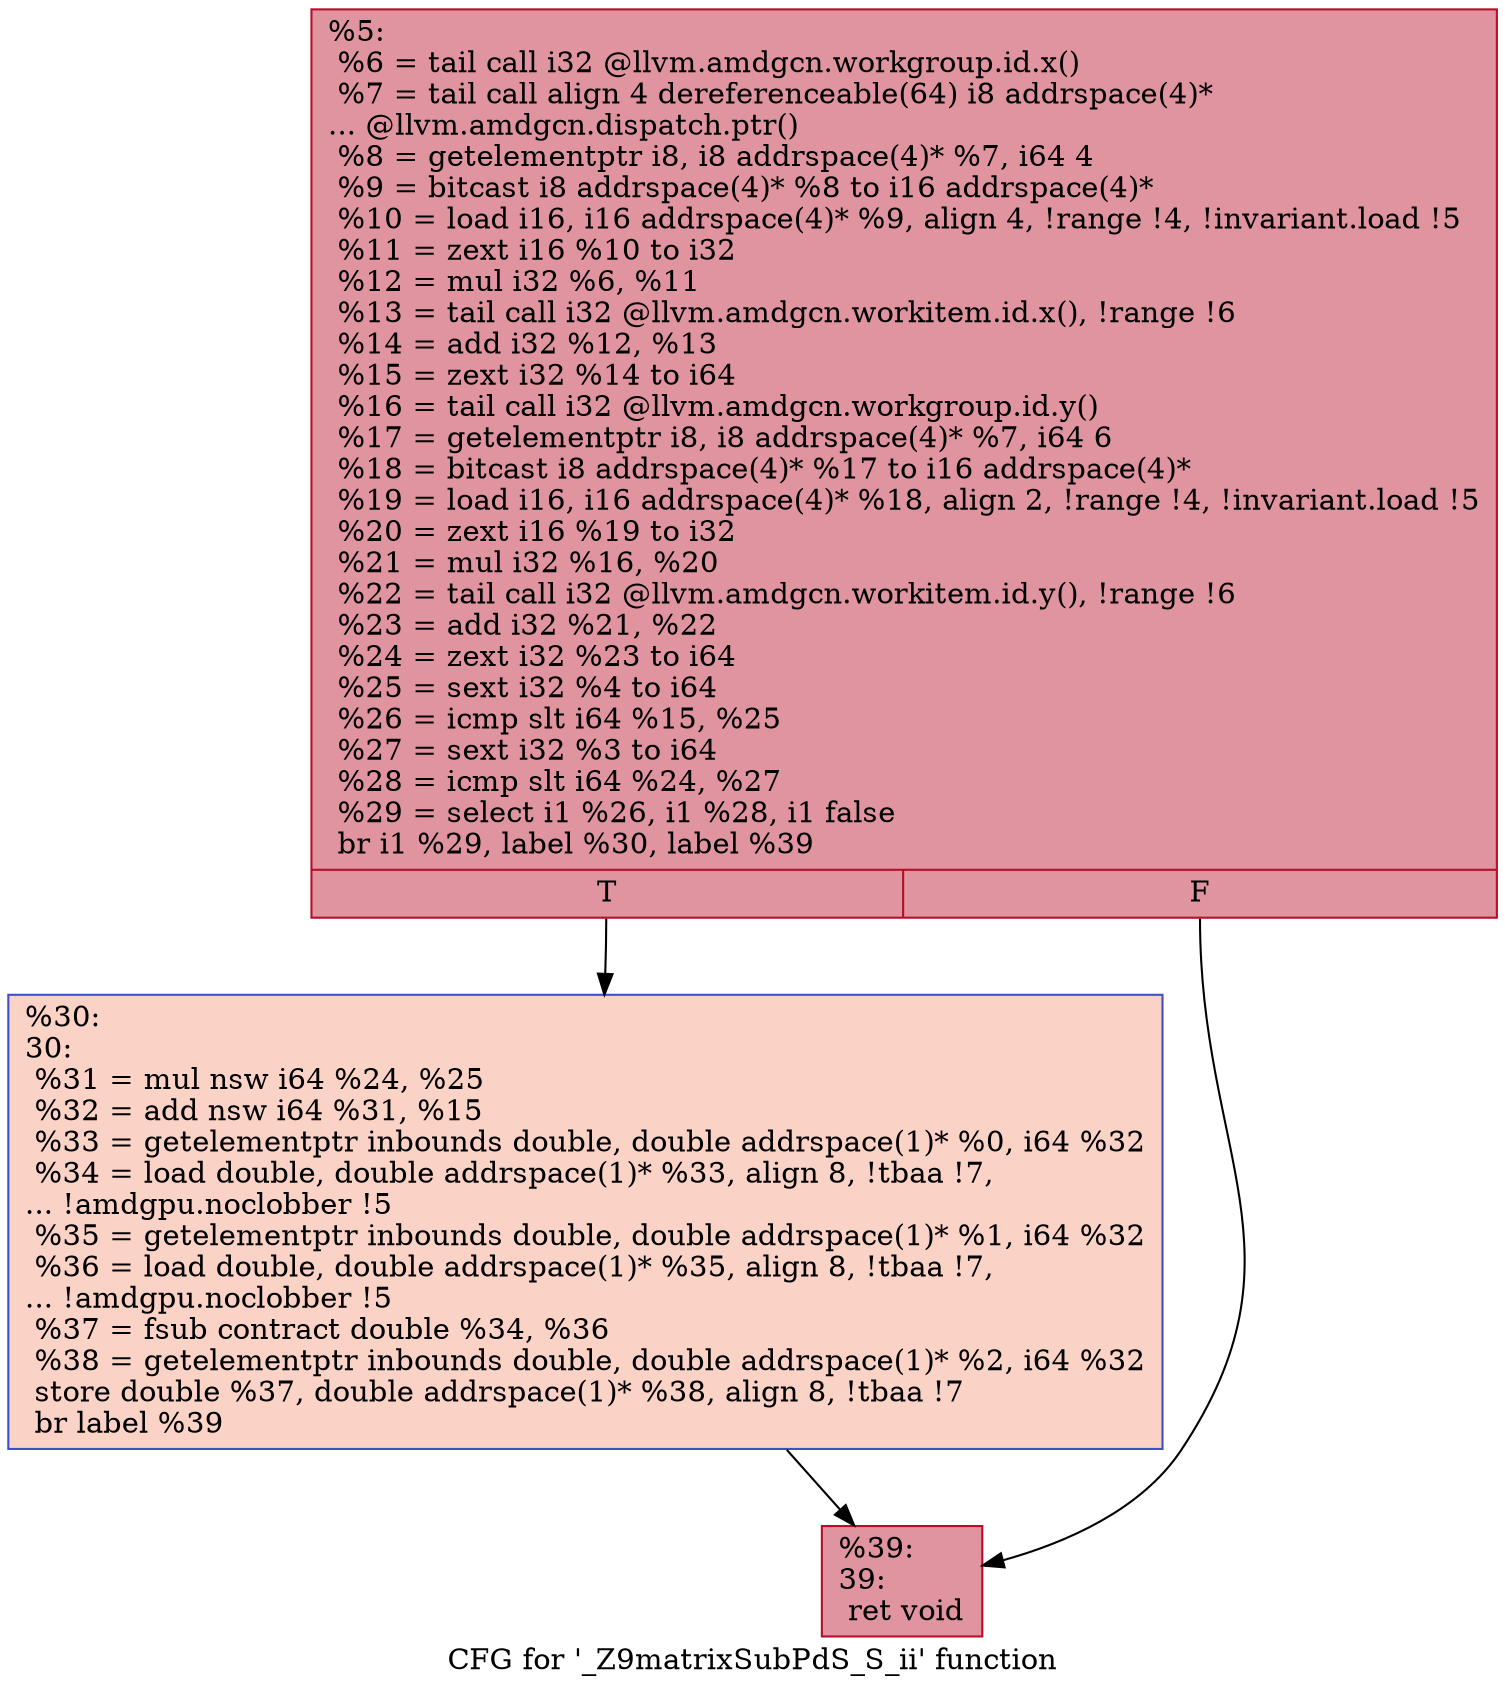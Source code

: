digraph "CFG for '_Z9matrixSubPdS_S_ii' function" {
	label="CFG for '_Z9matrixSubPdS_S_ii' function";

	Node0x5f4a4e0 [shape=record,color="#b70d28ff", style=filled, fillcolor="#b70d2870",label="{%5:\l  %6 = tail call i32 @llvm.amdgcn.workgroup.id.x()\l  %7 = tail call align 4 dereferenceable(64) i8 addrspace(4)*\l... @llvm.amdgcn.dispatch.ptr()\l  %8 = getelementptr i8, i8 addrspace(4)* %7, i64 4\l  %9 = bitcast i8 addrspace(4)* %8 to i16 addrspace(4)*\l  %10 = load i16, i16 addrspace(4)* %9, align 4, !range !4, !invariant.load !5\l  %11 = zext i16 %10 to i32\l  %12 = mul i32 %6, %11\l  %13 = tail call i32 @llvm.amdgcn.workitem.id.x(), !range !6\l  %14 = add i32 %12, %13\l  %15 = zext i32 %14 to i64\l  %16 = tail call i32 @llvm.amdgcn.workgroup.id.y()\l  %17 = getelementptr i8, i8 addrspace(4)* %7, i64 6\l  %18 = bitcast i8 addrspace(4)* %17 to i16 addrspace(4)*\l  %19 = load i16, i16 addrspace(4)* %18, align 2, !range !4, !invariant.load !5\l  %20 = zext i16 %19 to i32\l  %21 = mul i32 %16, %20\l  %22 = tail call i32 @llvm.amdgcn.workitem.id.y(), !range !6\l  %23 = add i32 %21, %22\l  %24 = zext i32 %23 to i64\l  %25 = sext i32 %4 to i64\l  %26 = icmp slt i64 %15, %25\l  %27 = sext i32 %3 to i64\l  %28 = icmp slt i64 %24, %27\l  %29 = select i1 %26, i1 %28, i1 false\l  br i1 %29, label %30, label %39\l|{<s0>T|<s1>F}}"];
	Node0x5f4a4e0:s0 -> Node0x5f4e110;
	Node0x5f4a4e0:s1 -> Node0x5f4e1a0;
	Node0x5f4e110 [shape=record,color="#3d50c3ff", style=filled, fillcolor="#f59c7d70",label="{%30:\l30:                                               \l  %31 = mul nsw i64 %24, %25\l  %32 = add nsw i64 %31, %15\l  %33 = getelementptr inbounds double, double addrspace(1)* %0, i64 %32\l  %34 = load double, double addrspace(1)* %33, align 8, !tbaa !7,\l... !amdgpu.noclobber !5\l  %35 = getelementptr inbounds double, double addrspace(1)* %1, i64 %32\l  %36 = load double, double addrspace(1)* %35, align 8, !tbaa !7,\l... !amdgpu.noclobber !5\l  %37 = fsub contract double %34, %36\l  %38 = getelementptr inbounds double, double addrspace(1)* %2, i64 %32\l  store double %37, double addrspace(1)* %38, align 8, !tbaa !7\l  br label %39\l}"];
	Node0x5f4e110 -> Node0x5f4e1a0;
	Node0x5f4e1a0 [shape=record,color="#b70d28ff", style=filled, fillcolor="#b70d2870",label="{%39:\l39:                                               \l  ret void\l}"];
}
